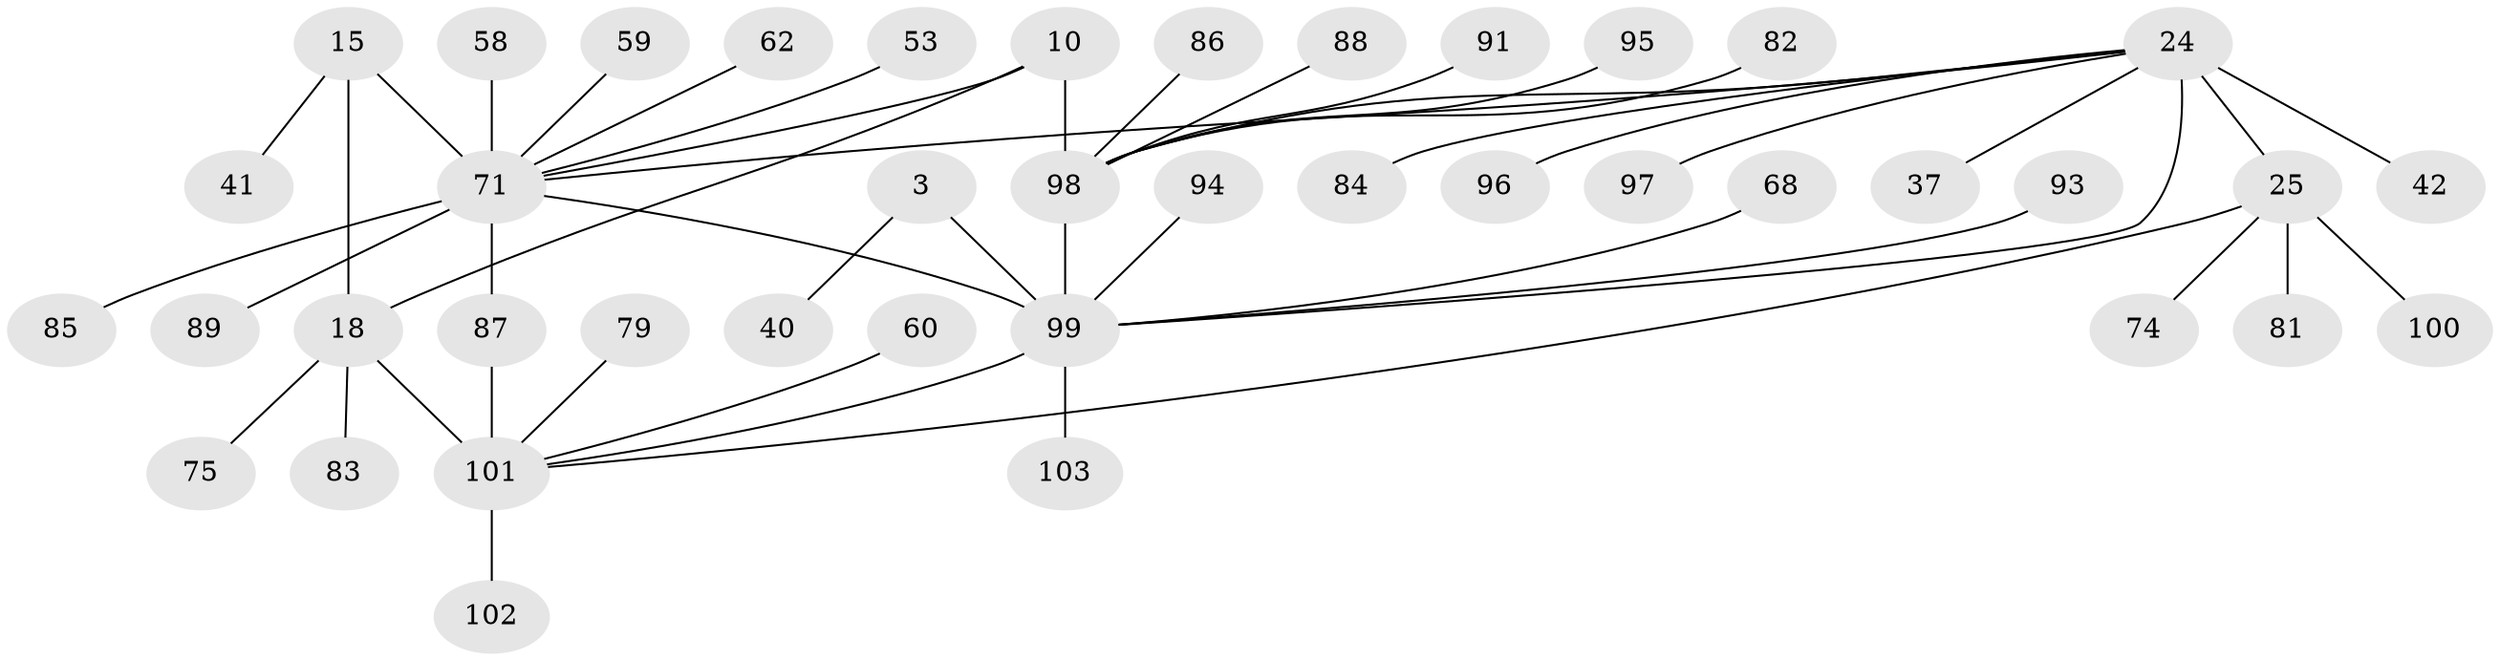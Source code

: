 // original degree distribution, {6: 0.04854368932038835, 4: 0.02912621359223301, 5: 0.038834951456310676, 9: 0.02912621359223301, 11: 0.019417475728155338, 14: 0.009708737864077669, 7: 0.038834951456310676, 8: 0.038834951456310676, 1: 0.5728155339805825, 2: 0.13592233009708737, 3: 0.038834951456310676}
// Generated by graph-tools (version 1.1) at 2025/58/03/04/25 21:58:01]
// undirected, 41 vertices, 47 edges
graph export_dot {
graph [start="1"]
  node [color=gray90,style=filled];
  3 [super="+2"];
  10 [super="+9"];
  15 [super="+14"];
  18 [super="+17"];
  24 [super="+23"];
  25 [super="+22"];
  37;
  40;
  41;
  42;
  53;
  58;
  59;
  60;
  62;
  68 [super="+63"];
  71 [super="+67+11+69+27+30+50"];
  74;
  75;
  79;
  81;
  82 [super="+80"];
  83 [super="+52+76"];
  84;
  85;
  86 [super="+65"];
  87 [super="+45"];
  88 [super="+73"];
  89;
  91;
  93 [super="+92"];
  94 [super="+39"];
  95 [super="+46"];
  96;
  97 [super="+57+70"];
  98 [super="+66+72+78"];
  99 [super="+33+56"];
  100;
  101 [super="+77+35+49+51+55"];
  102;
  103 [super="+90"];
  3 -- 40;
  3 -- 99 [weight=6];
  10 -- 18;
  10 -- 71;
  10 -- 98 [weight=6];
  15 -- 41;
  15 -- 18;
  15 -- 71 [weight=6];
  18 -- 75;
  18 -- 83;
  18 -- 101 [weight=6];
  24 -- 25 [weight=6];
  24 -- 84;
  24 -- 96;
  24 -- 97;
  24 -- 37;
  24 -- 71 [weight=2];
  24 -- 42;
  24 -- 98;
  24 -- 99;
  25 -- 100;
  25 -- 81;
  25 -- 74;
  25 -- 101;
  53 -- 71;
  58 -- 71;
  59 -- 71;
  60 -- 101;
  62 -- 71;
  68 -- 99;
  71 -- 85;
  71 -- 89;
  71 -- 87;
  71 -- 99 [weight=2];
  79 -- 101;
  82 -- 98;
  86 -- 98;
  87 -- 101;
  88 -- 98;
  91 -- 98;
  93 -- 99;
  94 -- 99;
  95 -- 98;
  98 -- 99;
  99 -- 101;
  99 -- 103;
  101 -- 102;
}
